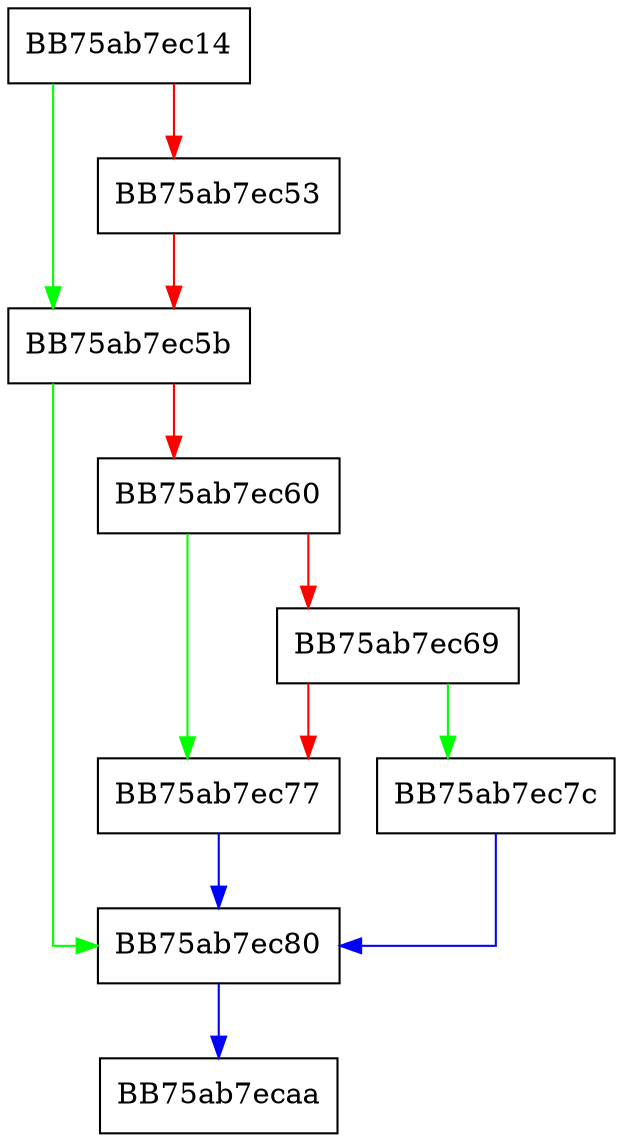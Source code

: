 digraph GenerateIdentifierForCurrentResource {
  node [shape="box"];
  graph [splines=ortho];
  BB75ab7ec14 -> BB75ab7ec5b [color="green"];
  BB75ab7ec14 -> BB75ab7ec53 [color="red"];
  BB75ab7ec53 -> BB75ab7ec5b [color="red"];
  BB75ab7ec5b -> BB75ab7ec80 [color="green"];
  BB75ab7ec5b -> BB75ab7ec60 [color="red"];
  BB75ab7ec60 -> BB75ab7ec77 [color="green"];
  BB75ab7ec60 -> BB75ab7ec69 [color="red"];
  BB75ab7ec69 -> BB75ab7ec7c [color="green"];
  BB75ab7ec69 -> BB75ab7ec77 [color="red"];
  BB75ab7ec77 -> BB75ab7ec80 [color="blue"];
  BB75ab7ec7c -> BB75ab7ec80 [color="blue"];
  BB75ab7ec80 -> BB75ab7ecaa [color="blue"];
}